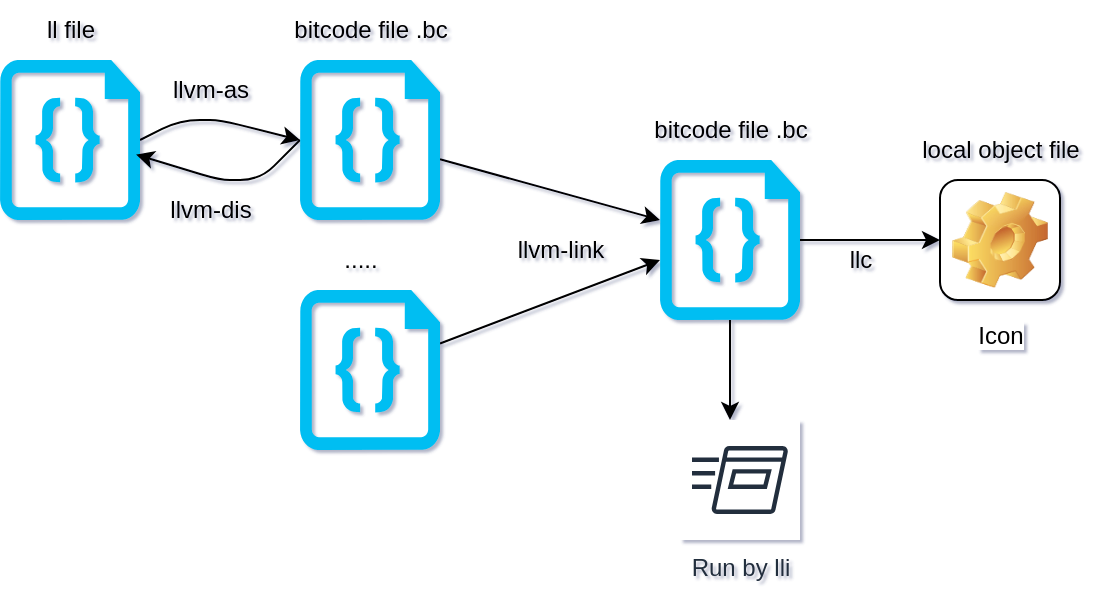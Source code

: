 <mxfile>
    <diagram id="lMW3Tp3uvUlXskh_Tx-W" name="Page-1">
        <mxGraphModel dx="726" dy="599" grid="1" gridSize="10" guides="1" tooltips="1" connect="1" arrows="1" fold="1" page="1" pageScale="1" pageWidth="850" pageHeight="1100" background="#ffffff" math="0" shadow="1">
            <root>
                <mxCell id="0"/>
                <mxCell id="1" parent="0"/>
                <mxCell id="8" style="edgeStyle=none;html=1;fontColor=#000000;strokeColor=#000000;entryX=0;entryY=0.5;entryDx=0;entryDy=0;entryPerimeter=0;exitX=1;exitY=0.5;exitDx=0;exitDy=0;exitPerimeter=0;" parent="1" source="6" target="9" edge="1">
                    <mxGeometry relative="1" as="geometry">
                        <mxPoint x="390" y="220" as="targetPoint"/>
                        <mxPoint x="320" y="215" as="sourcePoint"/>
                        <Array as="points">
                            <mxPoint x="340" y="210"/>
                            <mxPoint x="360" y="210"/>
                        </Array>
                    </mxGeometry>
                </mxCell>
                <mxCell id="6" value="" style="verticalLabelPosition=bottom;html=1;verticalAlign=top;align=center;strokeColor=none;fillColor=#00BEF2;shape=mxgraph.azure.code_file;pointerEvents=1;fontColor=#000000;" parent="1" vertex="1">
                    <mxGeometry x="250" y="180" width="70" height="80" as="geometry"/>
                </mxCell>
                <mxCell id="7" value="ll file" style="text;html=1;align=center;verticalAlign=middle;resizable=0;points=[];autosize=1;strokeColor=none;fillColor=none;fontColor=#000000;" parent="1" vertex="1">
                    <mxGeometry x="260" y="150" width="50" height="30" as="geometry"/>
                </mxCell>
                <mxCell id="12" style="edgeStyle=none;html=1;strokeColor=#000000;fontColor=#000000;entryX=0.972;entryY=0.591;entryDx=0;entryDy=0;entryPerimeter=0;exitX=0;exitY=0.5;exitDx=0;exitDy=0;exitPerimeter=0;" parent="1" source="9" target="6" edge="1">
                    <mxGeometry relative="1" as="geometry">
                        <mxPoint x="360.0" y="300" as="targetPoint"/>
                        <Array as="points">
                            <mxPoint x="380" y="240"/>
                            <mxPoint x="360" y="240"/>
                        </Array>
                    </mxGeometry>
                </mxCell>
                <mxCell id="18" style="edgeStyle=none;html=1;strokeColor=#000000;fontColor=#000000;" parent="1" source="9" edge="1">
                    <mxGeometry relative="1" as="geometry">
                        <mxPoint x="580" y="260" as="targetPoint"/>
                    </mxGeometry>
                </mxCell>
                <mxCell id="9" value="" style="verticalLabelPosition=bottom;html=1;verticalAlign=top;align=center;strokeColor=none;fillColor=#00BEF2;shape=mxgraph.azure.code_file;pointerEvents=1;fontColor=#000000;" parent="1" vertex="1">
                    <mxGeometry x="400" y="180" width="70" height="80" as="geometry"/>
                </mxCell>
                <mxCell id="10" value="bitcode file .bc" style="text;html=1;align=center;verticalAlign=middle;resizable=0;points=[];autosize=1;strokeColor=none;fillColor=none;fontColor=#000000;" parent="1" vertex="1">
                    <mxGeometry x="385" y="150" width="100" height="30" as="geometry"/>
                </mxCell>
                <mxCell id="11" value="llvm-as" style="text;html=1;align=center;verticalAlign=middle;resizable=0;points=[];autosize=1;strokeColor=none;fillColor=none;fontColor=#000000;" parent="1" vertex="1">
                    <mxGeometry x="325" y="180" width="60" height="30" as="geometry"/>
                </mxCell>
                <mxCell id="13" value="llvm-dis" style="text;html=1;align=center;verticalAlign=middle;resizable=0;points=[];autosize=1;strokeColor=none;fillColor=none;fontColor=#000000;" parent="1" vertex="1">
                    <mxGeometry x="325" y="240" width="60" height="30" as="geometry"/>
                </mxCell>
                <mxCell id="17" style="edgeStyle=none;html=1;strokeColor=#000000;fontColor=#000000;" parent="1" source="14" edge="1">
                    <mxGeometry relative="1" as="geometry">
                        <mxPoint x="580" y="280" as="targetPoint"/>
                    </mxGeometry>
                </mxCell>
                <mxCell id="14" value="" style="verticalLabelPosition=bottom;html=1;verticalAlign=top;align=center;strokeColor=none;fillColor=#00BEF2;shape=mxgraph.azure.code_file;pointerEvents=1;fontColor=#000000;" parent="1" vertex="1">
                    <mxGeometry x="400" y="295" width="70" height="80" as="geometry"/>
                </mxCell>
                <mxCell id="16" value="....." style="text;html=1;align=center;verticalAlign=middle;resizable=0;points=[];autosize=1;strokeColor=none;fillColor=none;fontColor=#000000;" parent="1" vertex="1">
                    <mxGeometry x="410" y="265" width="40" height="30" as="geometry"/>
                </mxCell>
                <mxCell id="22" style="edgeStyle=none;html=1;strokeColor=#000000;fontColor=#000000;" parent="1" source="19" edge="1">
                    <mxGeometry relative="1" as="geometry">
                        <mxPoint x="720" y="270" as="targetPoint"/>
                    </mxGeometry>
                </mxCell>
                <mxCell id="30" value="" style="edgeStyle=none;html=1;strokeColor=#000000;fontColor=#000000;" parent="1" source="19" edge="1">
                    <mxGeometry relative="1" as="geometry">
                        <mxPoint x="615" y="360" as="targetPoint"/>
                    </mxGeometry>
                </mxCell>
                <mxCell id="19" value="" style="verticalLabelPosition=bottom;html=1;verticalAlign=top;align=center;strokeColor=none;fillColor=#00BEF2;shape=mxgraph.azure.code_file;pointerEvents=1;fontColor=#000000;" parent="1" vertex="1">
                    <mxGeometry x="580" y="230" width="70" height="80" as="geometry"/>
                </mxCell>
                <mxCell id="20" value="bitcode file .bc" style="text;html=1;align=center;verticalAlign=middle;resizable=0;points=[];autosize=1;strokeColor=none;fillColor=none;fontColor=#000000;" parent="1" vertex="1">
                    <mxGeometry x="565" y="200" width="100" height="30" as="geometry"/>
                </mxCell>
                <mxCell id="21" value="llvm-link" style="text;html=1;align=center;verticalAlign=middle;resizable=0;points=[];autosize=1;strokeColor=none;fillColor=none;fontColor=#000000;" parent="1" vertex="1">
                    <mxGeometry x="495" y="260" width="70" height="30" as="geometry"/>
                </mxCell>
                <mxCell id="25" value="Icon" style="icon;html=1;image=img/clipart/Gear_128x128.png;strokeColor=#000000;fontColor=#000000;fillColor=#FFFFFF;" parent="1" vertex="1">
                    <mxGeometry x="720" y="240" width="60" height="60" as="geometry"/>
                </mxCell>
                <mxCell id="26" value="local object file" style="text;html=1;align=center;verticalAlign=middle;resizable=0;points=[];autosize=1;strokeColor=none;fillColor=none;fontColor=#000000;" parent="1" vertex="1">
                    <mxGeometry x="700" y="210" width="100" height="30" as="geometry"/>
                </mxCell>
                <mxCell id="27" value="llc" style="text;html=1;align=center;verticalAlign=middle;resizable=0;points=[];autosize=1;strokeColor=none;fillColor=none;fontColor=#000000;" parent="1" vertex="1">
                    <mxGeometry x="665" y="265" width="30" height="30" as="geometry"/>
                </mxCell>
                <mxCell id="31" value="Run by lli" style="sketch=0;outlineConnect=0;fontColor=#232F3E;gradientColor=none;strokeColor=#232F3E;fillColor=#ffffff;dashed=0;verticalLabelPosition=bottom;verticalAlign=top;align=center;html=1;fontSize=12;fontStyle=0;aspect=fixed;shape=mxgraph.aws4.resourceIcon;resIcon=mxgraph.aws4.run_command;" parent="1" vertex="1">
                    <mxGeometry x="590" y="360" width="60" height="60" as="geometry"/>
                </mxCell>
            </root>
        </mxGraphModel>
    </diagram>
</mxfile>